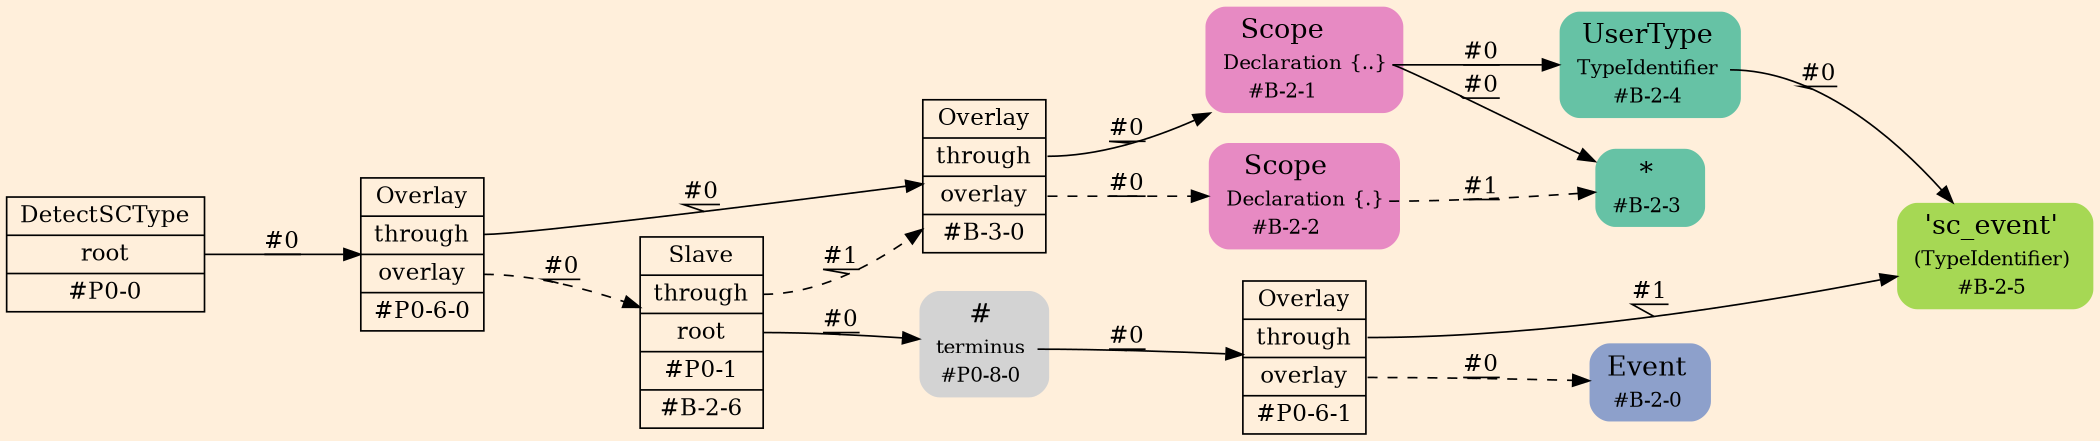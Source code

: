 digraph Inferno {
graph [
rankdir = "LR"
ranksep = 1.0
size = "14,20"
bgcolor = antiquewhite1
];
node [
];
"CR#P0-0" [
shape = "record"
fillcolor = "transparent"
label = "<fixed> DetectSCType | <port0> root | <port1> #P0-0"
style = "filled"
fontsize = "14"
fillcolor = antiquewhite1
];
"#P0-6-0" [
shape = "record"
label = "<fixed> Overlay | <port0> through | <port1> overlay | <port2> #P0-6-0"
style = "filled"
fontsize = "14"
fillcolor = antiquewhite1
];
"#B-3-0" [
shape = "record"
label = "<fixed> Overlay | <port0> through | <port1> overlay | <port2> #B-3-0"
style = "filled"
fontsize = "14"
fillcolor = antiquewhite1
];
"#B-2-1" [
shape = "plaintext"
fillcolor = "/set28/4"
label = <<TABLE BORDER="0" CELLBORDER="0" CELLSPACING="0">
 <TR>
  <TD><FONT POINT-SIZE="16.0">Scope</FONT></TD>
  <TD></TD>
 </TR>
 <TR>
  <TD>Declaration</TD>
  <TD PORT="port0">{..}</TD>
 </TR>
 <TR>
  <TD>#B-2-1</TD>
  <TD PORT="port1"></TD>
 </TR>
</TABLE>>
style = "rounded,filled"
fontsize = "12"
];
"#B-2-3" [
shape = "plaintext"
fillcolor = "/set28/1"
label = <<TABLE BORDER="0" CELLBORDER="0" CELLSPACING="0">
 <TR>
  <TD><FONT POINT-SIZE="16.0">*</FONT></TD>
  <TD></TD>
 </TR>
 <TR>
  <TD>#B-2-3</TD>
  <TD PORT="port0"></TD>
 </TR>
</TABLE>>
style = "rounded,filled"
fontsize = "12"
];
"#B-2-4" [
shape = "plaintext"
fillcolor = "/set28/1"
label = <<TABLE BORDER="0" CELLBORDER="0" CELLSPACING="0">
 <TR>
  <TD><FONT POINT-SIZE="16.0">UserType</FONT></TD>
  <TD></TD>
 </TR>
 <TR>
  <TD>TypeIdentifier</TD>
  <TD PORT="port0"></TD>
 </TR>
 <TR>
  <TD>#B-2-4</TD>
  <TD PORT="port1"></TD>
 </TR>
</TABLE>>
style = "rounded,filled"
fontsize = "12"
];
"#B-2-5" [
shape = "plaintext"
fillcolor = "/set28/5"
label = <<TABLE BORDER="0" CELLBORDER="0" CELLSPACING="0">
 <TR>
  <TD><FONT POINT-SIZE="16.0">'sc_event'</FONT></TD>
  <TD></TD>
 </TR>
 <TR>
  <TD>(TypeIdentifier)</TD>
  <TD PORT="port0"></TD>
 </TR>
 <TR>
  <TD>#B-2-5</TD>
  <TD PORT="port1"></TD>
 </TR>
</TABLE>>
style = "rounded,filled"
fontsize = "12"
];
"#B-2-2" [
shape = "plaintext"
fillcolor = "/set28/4"
label = <<TABLE BORDER="0" CELLBORDER="0" CELLSPACING="0">
 <TR>
  <TD><FONT POINT-SIZE="16.0">Scope</FONT></TD>
  <TD></TD>
 </TR>
 <TR>
  <TD>Declaration</TD>
  <TD PORT="port0">{.}</TD>
 </TR>
 <TR>
  <TD>#B-2-2</TD>
  <TD PORT="port1"></TD>
 </TR>
</TABLE>>
style = "rounded,filled"
fontsize = "12"
];
"#B-2-6" [
shape = "record"
label = "<fixed> Slave | <port0> through | <port1> root | <port2> #P0-1 | <port3> #B-2-6"
style = "filled"
fontsize = "14"
fillcolor = antiquewhite1
];
"#P0-8-0" [
shape = "plaintext"
label = <<TABLE BORDER="0" CELLBORDER="0" CELLSPACING="0">
 <TR>
  <TD><FONT POINT-SIZE="16.0">#</FONT></TD>
  <TD></TD>
 </TR>
 <TR>
  <TD>terminus</TD>
  <TD PORT="port0"></TD>
 </TR>
 <TR>
  <TD>#P0-8-0</TD>
  <TD PORT="port1"></TD>
 </TR>
</TABLE>>
style = "rounded,filled"
fontsize = "12"
];
"#P0-6-1" [
shape = "record"
label = "<fixed> Overlay | <port0> through | <port1> overlay | <port2> #P0-6-1"
style = "filled"
fontsize = "14"
fillcolor = antiquewhite1
];
"#B-2-0" [
shape = "plaintext"
fillcolor = "/set28/3"
label = <<TABLE BORDER="0" CELLBORDER="0" CELLSPACING="0">
 <TR>
  <TD><FONT POINT-SIZE="16.0">Event</FONT></TD>
  <TD></TD>
 </TR>
 <TR>
  <TD>#B-2-0</TD>
  <TD PORT="port0"></TD>
 </TR>
</TABLE>>
style = "rounded,filled"
fontsize = "12"
];
"CR#P0-0":port0 -> "#P0-6-0" [style="solid"
label = "#0"
decorate = true
];
"#P0-6-0":port0 -> "#B-3-0" [style="solid"
label = "#0"
decorate = true
];
"#P0-6-0":port1 -> "#B-2-6" [style="dashed"
label = "#0"
decorate = true
];
"#B-3-0":port0 -> "#B-2-1" [style="solid"
label = "#0"
decorate = true
];
"#B-3-0":port1 -> "#B-2-2" [style="dashed"
label = "#0"
decorate = true
];
"#B-2-1":port0 -> "#B-2-3" [style="solid"
label = "#0"
decorate = true
];
"#B-2-1":port0 -> "#B-2-4" [style="solid"
label = "#0"
decorate = true
];
"#B-2-4":port0 -> "#B-2-5" [style="solid"
label = "#0"
decorate = true
];
"#B-2-2":port0 -> "#B-2-3" [style="dashed"
label = "#1"
decorate = true
];
"#B-2-6":port0 -> "#B-3-0" [style="dashed"
label = "#1"
decorate = true
];
"#B-2-6":port1 -> "#P0-8-0" [style="solid"
label = "#0"
decorate = true
];
"#P0-8-0":port0 -> "#P0-6-1" [style="solid"
label = "#0"
decorate = true
];
"#P0-6-1":port0 -> "#B-2-5" [style="solid"
label = "#1"
decorate = true
];
"#P0-6-1":port1 -> "#B-2-0" [style="dashed"
label = "#0"
decorate = true
];
}
